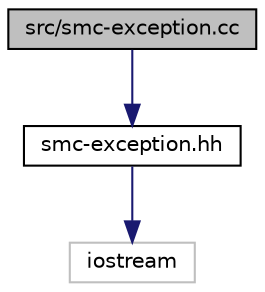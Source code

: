 digraph "src/smc-exception.cc"
{
 // LATEX_PDF_SIZE
  edge [fontname="Helvetica",fontsize="10",labelfontname="Helvetica",labelfontsize="10"];
  node [fontname="Helvetica",fontsize="10",shape=record];
  Node1 [label="src/smc-exception.cc",height=0.2,width=0.4,color="black", fillcolor="grey75", style="filled", fontcolor="black",tooltip="The untemplated smc::exception class is implemented here."];
  Node1 -> Node2 [color="midnightblue",fontsize="10",style="solid",fontname="Helvetica"];
  Node2 [label="smc-exception.hh",height=0.2,width=0.4,color="black", fillcolor="white", style="filled",URL="$smc-exception_8hh.html",tooltip="This file defines exception-handling facilities."];
  Node2 -> Node3 [color="midnightblue",fontsize="10",style="solid",fontname="Helvetica"];
  Node3 [label="iostream",height=0.2,width=0.4,color="grey75", fillcolor="white", style="filled",tooltip=" "];
}
